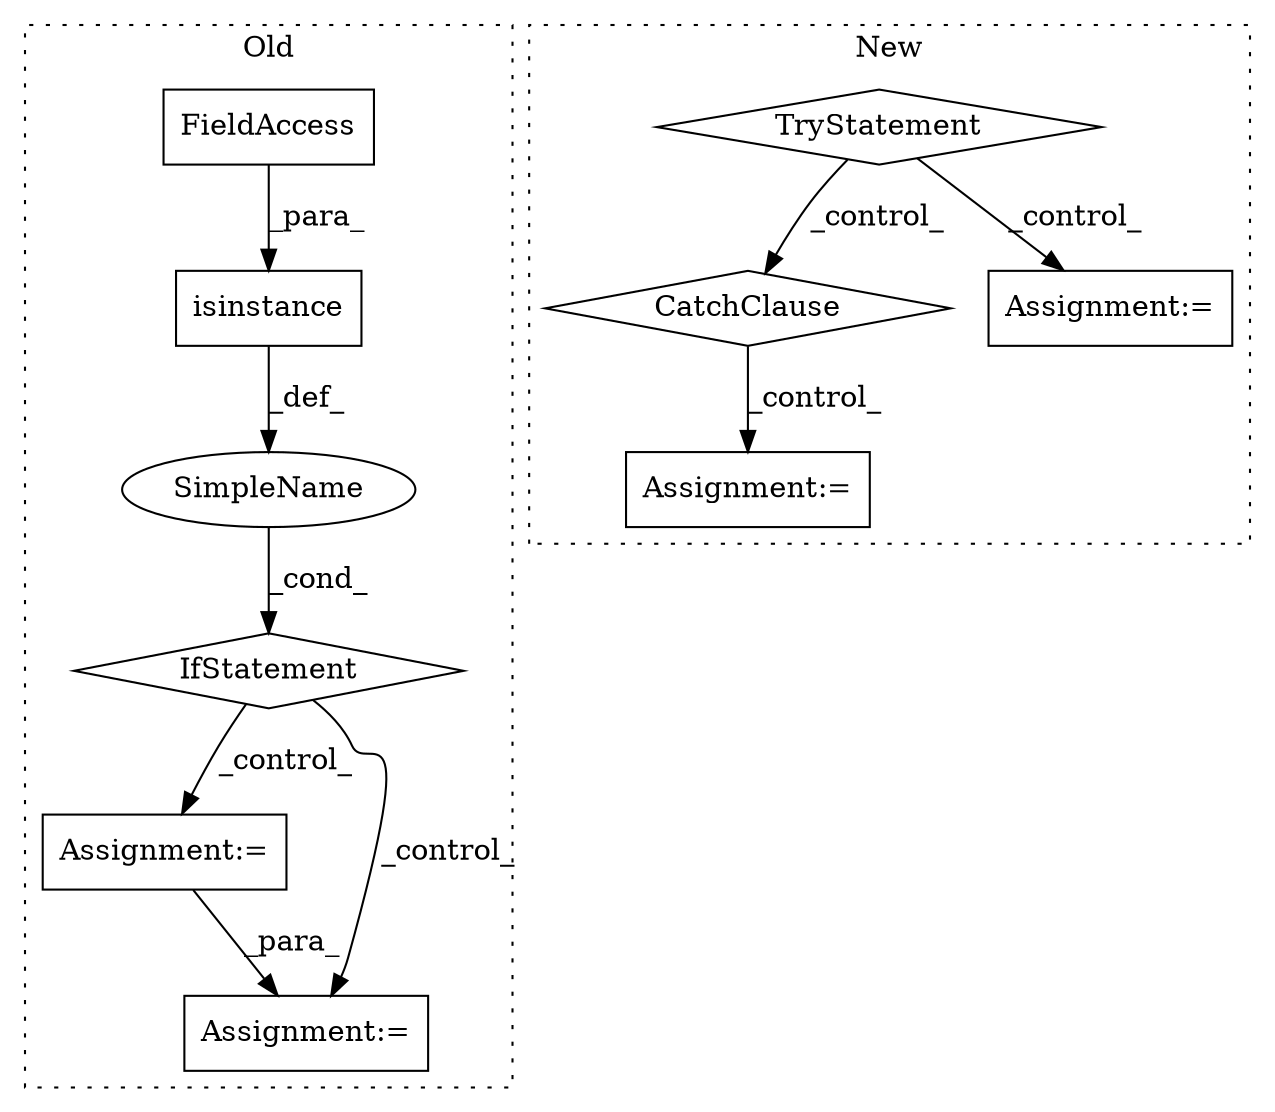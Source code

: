 digraph G {
subgraph cluster0 {
1 [label="isinstance" a="32" s="1142,1176" l="11,1" shape="box"];
4 [label="IfStatement" a="25" s="1138,1177" l="4,2" shape="diamond"];
5 [label="FieldAccess" a="22" s="1166" l="10" shape="box"];
6 [label="Assignment:=" a="7" s="1265" l="1" shape="box"];
7 [label="SimpleName" a="42" s="" l="" shape="ellipse"];
9 [label="Assignment:=" a="7" s="1334" l="1" shape="box"];
label = "Old";
style="dotted";
}
subgraph cluster1 {
2 [label="CatchClause" a="12" s="1454,1488" l="11,2" shape="diamond"];
3 [label="TryStatement" a="54" s="1417" l="4" shape="diamond"];
8 [label="Assignment:=" a="7" s="1434" l="1" shape="box"];
10 [label="Assignment:=" a="7" s="1503" l="1" shape="box"];
label = "New";
style="dotted";
}
1 -> 7 [label="_def_"];
2 -> 10 [label="_control_"];
3 -> 2 [label="_control_"];
3 -> 8 [label="_control_"];
4 -> 6 [label="_control_"];
4 -> 9 [label="_control_"];
5 -> 1 [label="_para_"];
6 -> 9 [label="_para_"];
7 -> 4 [label="_cond_"];
}